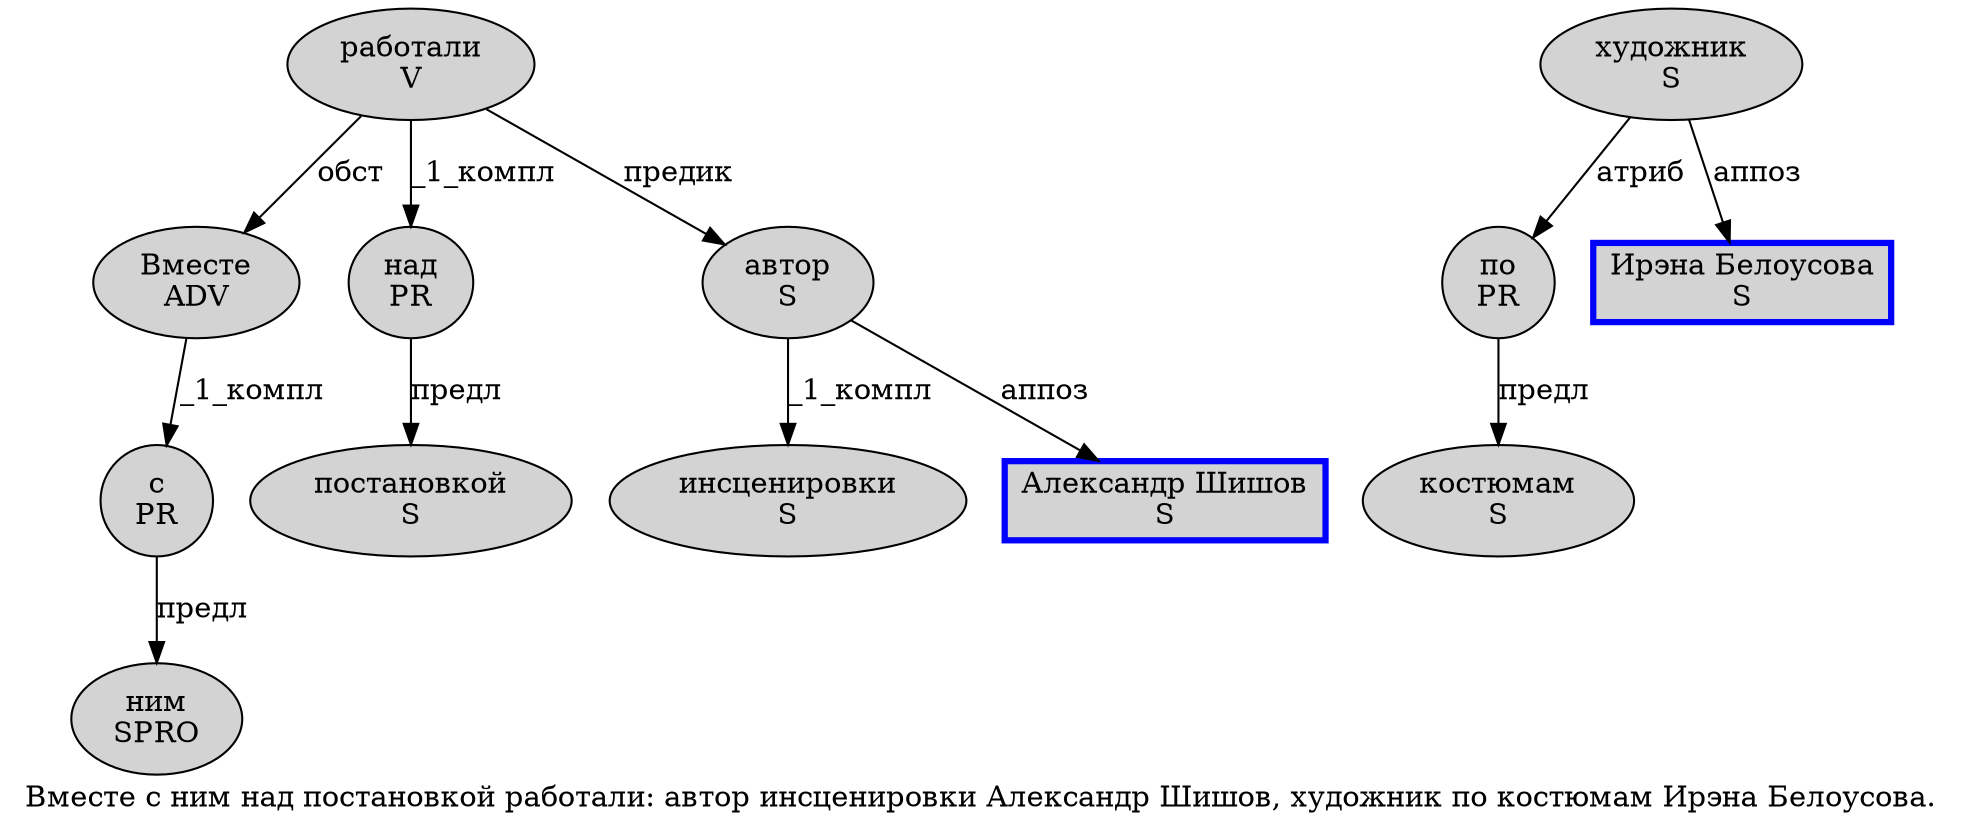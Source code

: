 digraph SENTENCE_224 {
	graph [label="Вместе с ним над постановкой работали: автор инсценировки Александр Шишов, художник по костюмам Ирэна Белоусова."]
	node [style=filled]
		0 [label="Вместе
ADV" color="" fillcolor=lightgray penwidth=1 shape=ellipse]
		1 [label="с
PR" color="" fillcolor=lightgray penwidth=1 shape=ellipse]
		2 [label="ним
SPRO" color="" fillcolor=lightgray penwidth=1 shape=ellipse]
		3 [label="над
PR" color="" fillcolor=lightgray penwidth=1 shape=ellipse]
		4 [label="постановкой
S" color="" fillcolor=lightgray penwidth=1 shape=ellipse]
		5 [label="работали
V" color="" fillcolor=lightgray penwidth=1 shape=ellipse]
		7 [label="автор
S" color="" fillcolor=lightgray penwidth=1 shape=ellipse]
		8 [label="инсценировки
S" color="" fillcolor=lightgray penwidth=1 shape=ellipse]
		9 [label="Александр Шишов
S" color=blue fillcolor=lightgray penwidth=3 shape=box]
		11 [label="художник
S" color="" fillcolor=lightgray penwidth=1 shape=ellipse]
		12 [label="по
PR" color="" fillcolor=lightgray penwidth=1 shape=ellipse]
		13 [label="костюмам
S" color="" fillcolor=lightgray penwidth=1 shape=ellipse]
		14 [label="Ирэна Белоусова
S" color=blue fillcolor=lightgray penwidth=3 shape=box]
			12 -> 13 [label="предл"]
			5 -> 0 [label="обст"]
			5 -> 3 [label="_1_компл"]
			5 -> 7 [label="предик"]
			7 -> 8 [label="_1_компл"]
			7 -> 9 [label="аппоз"]
			1 -> 2 [label="предл"]
			0 -> 1 [label="_1_компл"]
			3 -> 4 [label="предл"]
			11 -> 12 [label="атриб"]
			11 -> 14 [label="аппоз"]
}